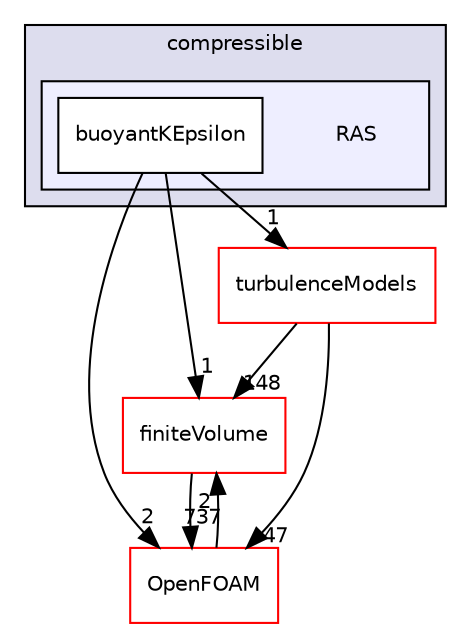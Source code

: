 digraph "src/TurbulenceModels/compressible/RAS" {
  bgcolor=transparent;
  compound=true
  node [ fontsize="10", fontname="Helvetica"];
  edge [ labelfontsize="10", labelfontname="Helvetica"];
  subgraph clusterdir_7904bc8e3270082a35070ba525b2d08a {
    graph [ bgcolor="#ddddee", pencolor="black", label="compressible" fontname="Helvetica", fontsize="10", URL="dir_7904bc8e3270082a35070ba525b2d08a.html"]
  subgraph clusterdir_dd9eb626e90b169804eeadb587274e8e {
    graph [ bgcolor="#eeeeff", pencolor="black", label="" URL="dir_dd9eb626e90b169804eeadb587274e8e.html"];
    dir_dd9eb626e90b169804eeadb587274e8e [shape=plaintext label="RAS"];
    dir_8ae53f3ede4981c9e508a736e6423a4d [shape=box label="buoyantKEpsilon" color="black" fillcolor="white" style="filled" URL="dir_8ae53f3ede4981c9e508a736e6423a4d.html"];
  }
  }
  dir_9bd15774b555cf7259a6fa18f99fe99b [shape=box label="finiteVolume" color="red" URL="dir_9bd15774b555cf7259a6fa18f99fe99b.html"];
  dir_c5473ff19b20e6ec4dfe5c310b3778a8 [shape=box label="OpenFOAM" color="red" URL="dir_c5473ff19b20e6ec4dfe5c310b3778a8.html"];
  dir_a3dc37bcacf99bb6122ed819dac99f09 [shape=box label="turbulenceModels" color="red" URL="dir_a3dc37bcacf99bb6122ed819dac99f09.html"];
  dir_9bd15774b555cf7259a6fa18f99fe99b->dir_c5473ff19b20e6ec4dfe5c310b3778a8 [headlabel="737", labeldistance=1.5 headhref="dir_000894_001891.html"];
  dir_8ae53f3ede4981c9e508a736e6423a4d->dir_9bd15774b555cf7259a6fa18f99fe99b [headlabel="1", labeldistance=1.5 headhref="dir_002998_000894.html"];
  dir_8ae53f3ede4981c9e508a736e6423a4d->dir_c5473ff19b20e6ec4dfe5c310b3778a8 [headlabel="2", labeldistance=1.5 headhref="dir_002998_001891.html"];
  dir_8ae53f3ede4981c9e508a736e6423a4d->dir_a3dc37bcacf99bb6122ed819dac99f09 [headlabel="1", labeldistance=1.5 headhref="dir_002998_000753.html"];
  dir_c5473ff19b20e6ec4dfe5c310b3778a8->dir_9bd15774b555cf7259a6fa18f99fe99b [headlabel="2", labeldistance=1.5 headhref="dir_001891_000894.html"];
  dir_a3dc37bcacf99bb6122ed819dac99f09->dir_9bd15774b555cf7259a6fa18f99fe99b [headlabel="148", labeldistance=1.5 headhref="dir_000753_000894.html"];
  dir_a3dc37bcacf99bb6122ed819dac99f09->dir_c5473ff19b20e6ec4dfe5c310b3778a8 [headlabel="47", labeldistance=1.5 headhref="dir_000753_001891.html"];
}
